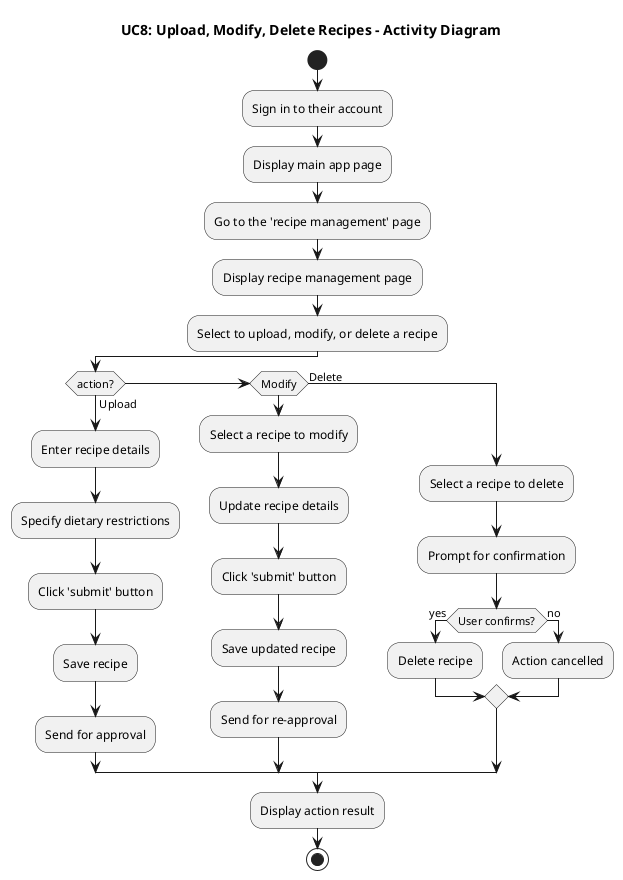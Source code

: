 @startuml
title UC8: Upload, Modify, Delete Recipes - Activity Diagram

start
:Sign in to their account;
:Display main app page;
:Go to the 'recipe management' page;
:Display recipe management page;
:Select to upload, modify, or delete a recipe;

if (action?) then (Upload)
  :Enter recipe details;
  :Specify dietary restrictions;
  :Click 'submit' button;
  :Save recipe;
  :Send for approval;
elseif (Modify)
  :Select a recipe to modify;
  :Update recipe details;
  :Click 'submit' button;
  :Save updated recipe;
  :Send for re-approval;
else (Delete)
  :Select a recipe to delete;
  :Prompt for confirmation;
  if (User confirms?) then (yes)
    :Delete recipe;
  else (no)
    :Action cancelled;
  endif
endif

:Display action result;
stop
@enduml
